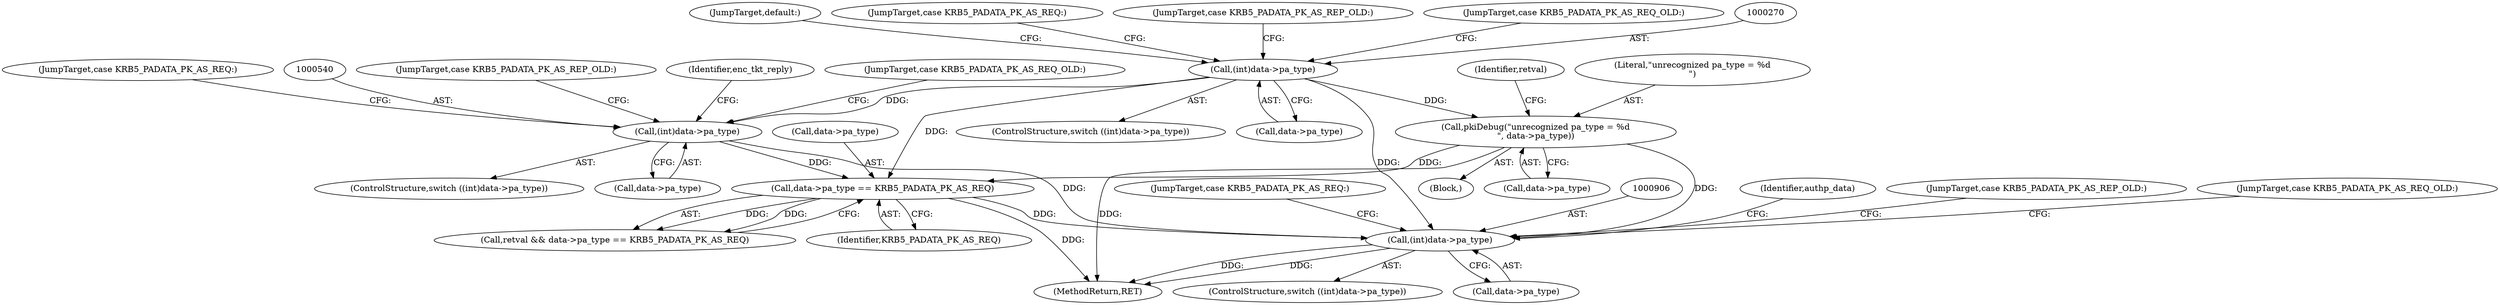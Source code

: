 digraph "0_krb5_e3b5a5e5267818c97750b266df50b6a3d4649604_1@pointer" {
"1000905" [label="(Call,(int)data->pa_type)"];
"1000440" [label="(Call,pkiDebug(\"unrecognized pa_type = %d\n\", data->pa_type))"];
"1000269" [label="(Call,(int)data->pa_type)"];
"1000539" [label="(Call,(int)data->pa_type)"];
"1000876" [label="(Call,data->pa_type == KRB5_PADATA_PK_AS_REQ)"];
"1000905" [label="(Call,(int)data->pa_type)"];
"1000268" [label="(ControlStructure,switch ((int)data->pa_type))"];
"1000439" [label="(JumpTarget,default:)"];
"1000446" [label="(Identifier,retval)"];
"1000539" [label="(Call,(int)data->pa_type)"];
"1000927" [label="(Identifier,authp_data)"];
"1000796" [label="(JumpTarget,case KRB5_PADATA_PK_AS_REP_OLD:)"];
"1000861" [label="(Identifier,enc_tkt_reply)"];
"1000953" [label="(MethodReturn,RET)"];
"1000907" [label="(Call,data->pa_type)"];
"1000920" [label="(JumpTarget,case KRB5_PADATA_PK_AS_REP_OLD:)"];
"1000880" [label="(Identifier,KRB5_PADATA_PK_AS_REQ)"];
"1000269" [label="(Call,(int)data->pa_type)"];
"1000271" [label="(Call,data->pa_type)"];
"1000275" [label="(JumpTarget,case KRB5_PADATA_PK_AS_REQ:)"];
"1000797" [label="(JumpTarget,case KRB5_PADATA_PK_AS_REQ_OLD:)"];
"1000921" [label="(JumpTarget,case KRB5_PADATA_PK_AS_REQ_OLD:)"];
"1000357" [label="(JumpTarget,case KRB5_PADATA_PK_AS_REP_OLD:)"];
"1000904" [label="(ControlStructure,switch ((int)data->pa_type))"];
"1000441" [label="(Literal,\"unrecognized pa_type = %d\n\")"];
"1000877" [label="(Call,data->pa_type)"];
"1000358" [label="(JumpTarget,case KRB5_PADATA_PK_AS_REQ_OLD:)"];
"1000911" [label="(JumpTarget,case KRB5_PADATA_PK_AS_REQ:)"];
"1000442" [label="(Call,data->pa_type)"];
"1000274" [label="(Block,)"];
"1000538" [label="(ControlStructure,switch ((int)data->pa_type))"];
"1000874" [label="(Call,retval && data->pa_type == KRB5_PADATA_PK_AS_REQ)"];
"1000545" [label="(JumpTarget,case KRB5_PADATA_PK_AS_REQ:)"];
"1000541" [label="(Call,data->pa_type)"];
"1000876" [label="(Call,data->pa_type == KRB5_PADATA_PK_AS_REQ)"];
"1000440" [label="(Call,pkiDebug(\"unrecognized pa_type = %d\n\", data->pa_type))"];
"1000905" -> "1000904"  [label="AST: "];
"1000905" -> "1000907"  [label="CFG: "];
"1000906" -> "1000905"  [label="AST: "];
"1000907" -> "1000905"  [label="AST: "];
"1000911" -> "1000905"  [label="CFG: "];
"1000920" -> "1000905"  [label="CFG: "];
"1000921" -> "1000905"  [label="CFG: "];
"1000927" -> "1000905"  [label="CFG: "];
"1000905" -> "1000953"  [label="DDG: "];
"1000905" -> "1000953"  [label="DDG: "];
"1000440" -> "1000905"  [label="DDG: "];
"1000539" -> "1000905"  [label="DDG: "];
"1000269" -> "1000905"  [label="DDG: "];
"1000876" -> "1000905"  [label="DDG: "];
"1000440" -> "1000274"  [label="AST: "];
"1000440" -> "1000442"  [label="CFG: "];
"1000441" -> "1000440"  [label="AST: "];
"1000442" -> "1000440"  [label="AST: "];
"1000446" -> "1000440"  [label="CFG: "];
"1000440" -> "1000953"  [label="DDG: "];
"1000269" -> "1000440"  [label="DDG: "];
"1000440" -> "1000876"  [label="DDG: "];
"1000269" -> "1000268"  [label="AST: "];
"1000269" -> "1000271"  [label="CFG: "];
"1000270" -> "1000269"  [label="AST: "];
"1000271" -> "1000269"  [label="AST: "];
"1000275" -> "1000269"  [label="CFG: "];
"1000357" -> "1000269"  [label="CFG: "];
"1000358" -> "1000269"  [label="CFG: "];
"1000439" -> "1000269"  [label="CFG: "];
"1000269" -> "1000539"  [label="DDG: "];
"1000269" -> "1000876"  [label="DDG: "];
"1000539" -> "1000538"  [label="AST: "];
"1000539" -> "1000541"  [label="CFG: "];
"1000540" -> "1000539"  [label="AST: "];
"1000541" -> "1000539"  [label="AST: "];
"1000545" -> "1000539"  [label="CFG: "];
"1000796" -> "1000539"  [label="CFG: "];
"1000797" -> "1000539"  [label="CFG: "];
"1000861" -> "1000539"  [label="CFG: "];
"1000539" -> "1000876"  [label="DDG: "];
"1000876" -> "1000874"  [label="AST: "];
"1000876" -> "1000880"  [label="CFG: "];
"1000877" -> "1000876"  [label="AST: "];
"1000880" -> "1000876"  [label="AST: "];
"1000874" -> "1000876"  [label="CFG: "];
"1000876" -> "1000953"  [label="DDG: "];
"1000876" -> "1000874"  [label="DDG: "];
"1000876" -> "1000874"  [label="DDG: "];
}
